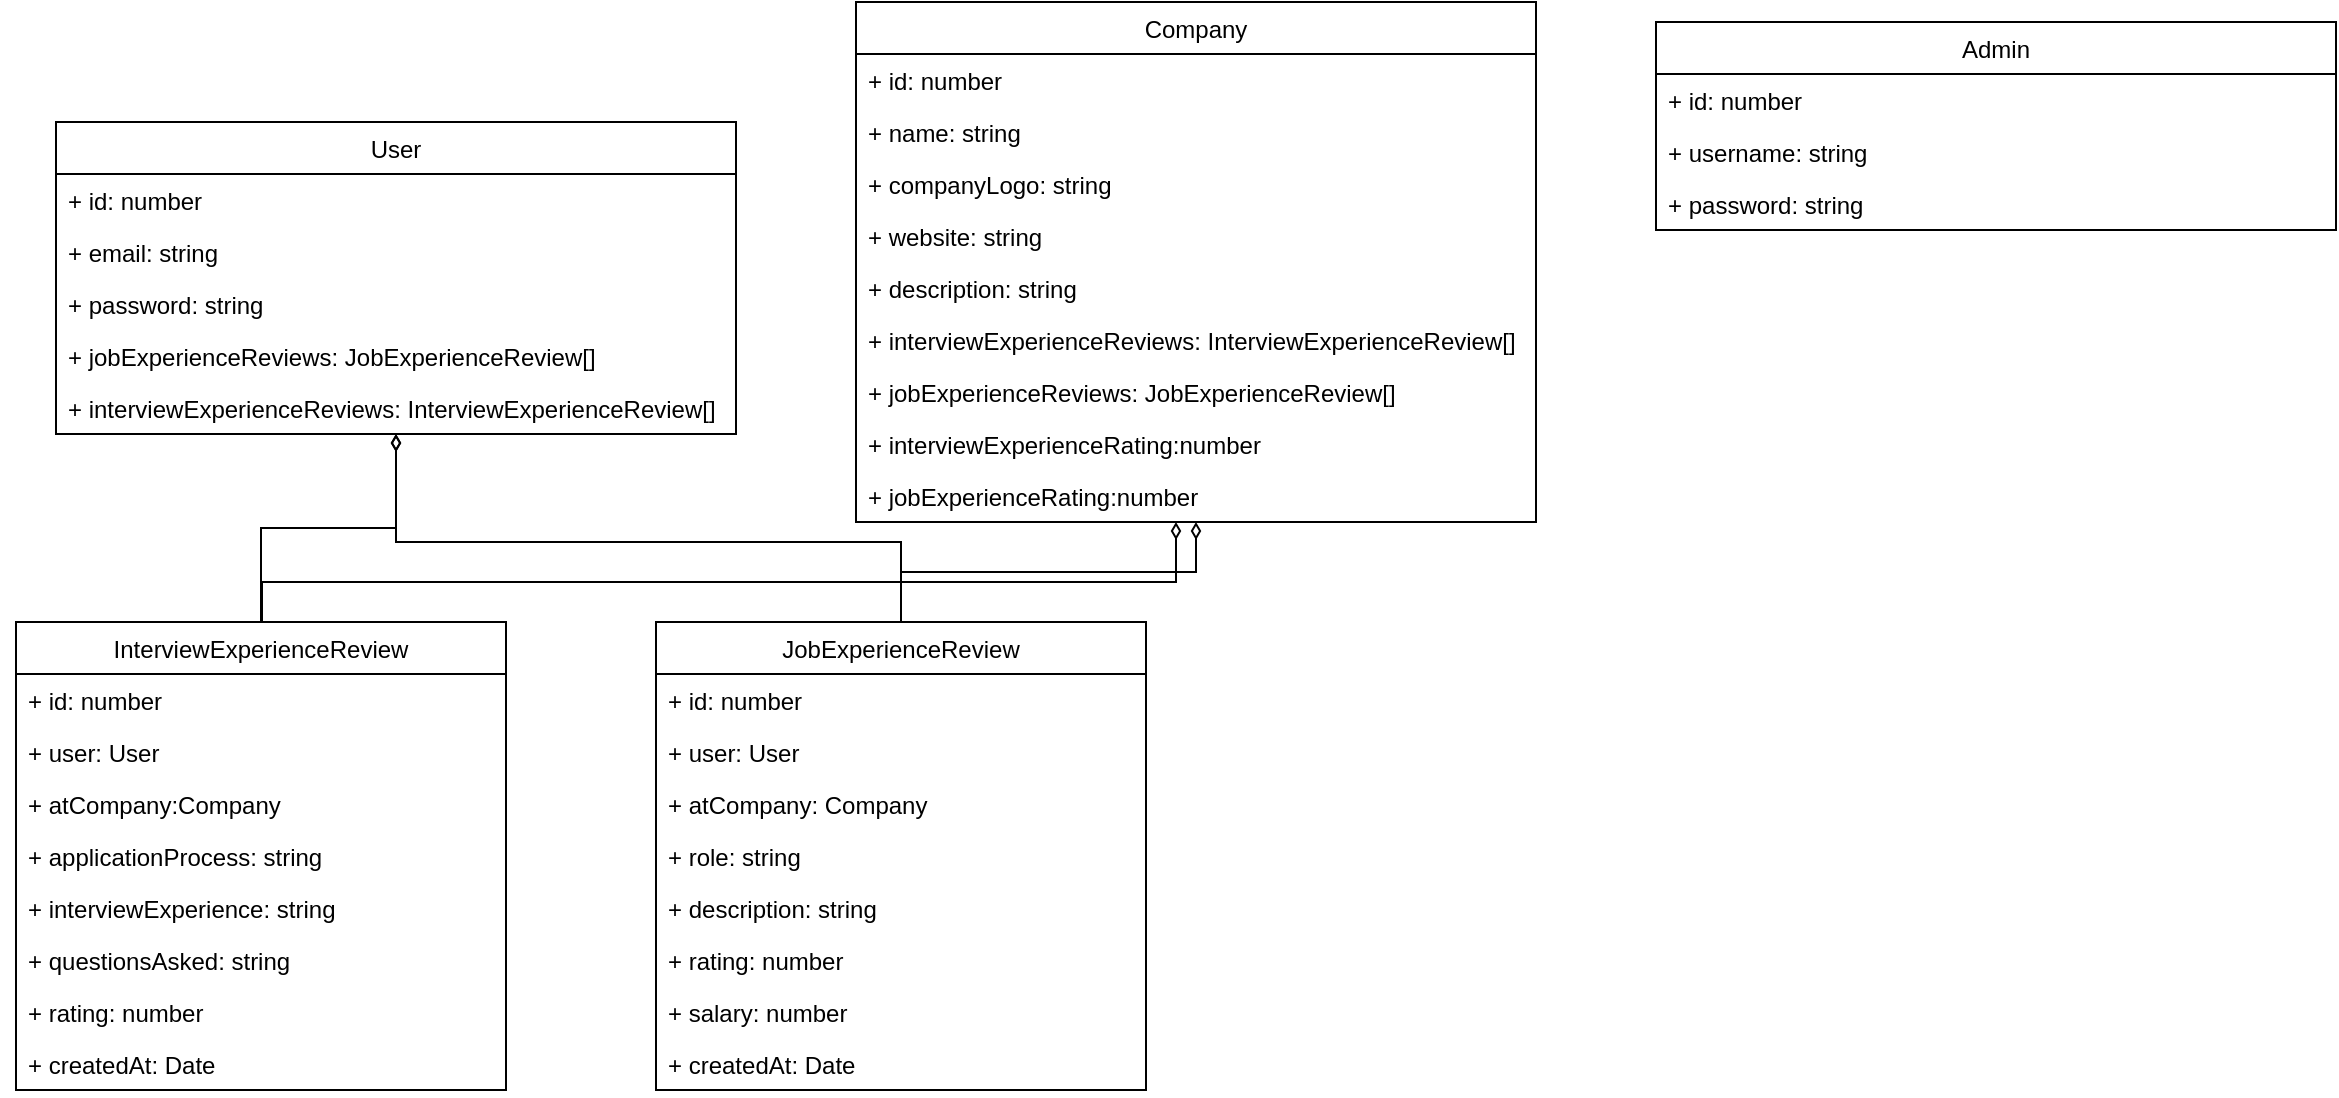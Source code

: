 <mxfile version="20.1.1" type="device"><diagram id="82Hz88wrvjENR2Fyx_yU" name="Page-1"><mxGraphModel dx="1597" dy="1985" grid="1" gridSize="10" guides="1" tooltips="1" connect="1" arrows="1" fold="1" page="1" pageScale="1" pageWidth="850" pageHeight="1100" math="0" shadow="0"><root><mxCell id="0"/><mxCell id="1" parent="0"/><mxCell id="XOi6ZQvDo-o_DXWS1vQz-40" style="edgeStyle=orthogonalEdgeStyle;rounded=0;orthogonalLoop=1;jettySize=auto;html=1;entryX=0.5;entryY=0;entryDx=0;entryDy=0;startArrow=diamondThin;startFill=0;endArrow=none;endFill=0;" parent="1" source="XOi6ZQvDo-o_DXWS1vQz-5" target="XOi6ZQvDo-o_DXWS1vQz-11" edge="1"><mxGeometry relative="1" as="geometry"/></mxCell><mxCell id="XOi6ZQvDo-o_DXWS1vQz-41" style="edgeStyle=orthogonalEdgeStyle;rounded=0;orthogonalLoop=1;jettySize=auto;html=1;entryX=0.5;entryY=0;entryDx=0;entryDy=0;startArrow=diamondThin;startFill=0;endArrow=none;endFill=0;" parent="1" source="XOi6ZQvDo-o_DXWS1vQz-5" target="XOi6ZQvDo-o_DXWS1vQz-31" edge="1"><mxGeometry relative="1" as="geometry"><Array as="points"><mxPoint x="230" y="-100"/><mxPoint x="483" y="-100"/></Array></mxGeometry></mxCell><mxCell id="XOi6ZQvDo-o_DXWS1vQz-5" value="User" style="swimlane;fontStyle=0;childLayout=stackLayout;horizontal=1;startSize=26;fillColor=none;horizontalStack=0;resizeParent=1;resizeParentMax=0;resizeLast=0;collapsible=1;marginBottom=0;" parent="1" vertex="1"><mxGeometry x="60" y="-310" width="340" height="156" as="geometry"/></mxCell><mxCell id="XOi6ZQvDo-o_DXWS1vQz-6" value="+ id: number" style="text;strokeColor=none;fillColor=none;align=left;verticalAlign=top;spacingLeft=4;spacingRight=4;overflow=hidden;rotatable=0;points=[[0,0.5],[1,0.5]];portConstraint=eastwest;" parent="XOi6ZQvDo-o_DXWS1vQz-5" vertex="1"><mxGeometry y="26" width="340" height="26" as="geometry"/></mxCell><mxCell id="XOi6ZQvDo-o_DXWS1vQz-7" value="+ email: string" style="text;strokeColor=none;fillColor=none;align=left;verticalAlign=top;spacingLeft=4;spacingRight=4;overflow=hidden;rotatable=0;points=[[0,0.5],[1,0.5]];portConstraint=eastwest;" parent="XOi6ZQvDo-o_DXWS1vQz-5" vertex="1"><mxGeometry y="52" width="340" height="26" as="geometry"/></mxCell><mxCell id="XOi6ZQvDo-o_DXWS1vQz-10" value="+ password: string" style="text;strokeColor=none;fillColor=none;align=left;verticalAlign=top;spacingLeft=4;spacingRight=4;overflow=hidden;rotatable=0;points=[[0,0.5],[1,0.5]];portConstraint=eastwest;" parent="XOi6ZQvDo-o_DXWS1vQz-5" vertex="1"><mxGeometry y="78" width="340" height="26" as="geometry"/></mxCell><mxCell id="XOi6ZQvDo-o_DXWS1vQz-30" value="+ jobExperienceReviews: JobExperienceReview[]" style="text;strokeColor=none;fillColor=none;align=left;verticalAlign=top;spacingLeft=4;spacingRight=4;overflow=hidden;rotatable=0;points=[[0,0.5],[1,0.5]];portConstraint=eastwest;" parent="XOi6ZQvDo-o_DXWS1vQz-5" vertex="1"><mxGeometry y="104" width="340" height="26" as="geometry"/></mxCell><mxCell id="XOi6ZQvDo-o_DXWS1vQz-8" value="+ interviewExperienceReviews: InterviewExperienceReview[]" style="text;strokeColor=none;fillColor=none;align=left;verticalAlign=top;spacingLeft=4;spacingRight=4;overflow=hidden;rotatable=0;points=[[0,0.5],[1,0.5]];portConstraint=eastwest;" parent="XOi6ZQvDo-o_DXWS1vQz-5" vertex="1"><mxGeometry y="130" width="340" height="26" as="geometry"/></mxCell><mxCell id="XOi6ZQvDo-o_DXWS1vQz-39" style="edgeStyle=orthogonalEdgeStyle;rounded=0;orthogonalLoop=1;jettySize=auto;html=1;exitX=0;exitY=0;exitDx=0;exitDy=0;startArrow=diamondThin;startFill=0;endArrow=none;endFill=0;" parent="1" source="XOi6ZQvDo-o_DXWS1vQz-11" edge="1"><mxGeometry relative="1" as="geometry"><mxPoint x="40" y="-60" as="targetPoint"/></mxGeometry></mxCell><mxCell id="XOi6ZQvDo-o_DXWS1vQz-11" value="InterviewExperienceReview" style="swimlane;fontStyle=0;childLayout=stackLayout;horizontal=1;startSize=26;fillColor=none;horizontalStack=0;resizeParent=1;resizeParentMax=0;resizeLast=0;collapsible=1;marginBottom=0;" parent="1" vertex="1"><mxGeometry x="40" y="-60" width="245" height="234" as="geometry"/></mxCell><mxCell id="XOi6ZQvDo-o_DXWS1vQz-12" value="+ id: number" style="text;strokeColor=none;fillColor=none;align=left;verticalAlign=top;spacingLeft=4;spacingRight=4;overflow=hidden;rotatable=0;points=[[0,0.5],[1,0.5]];portConstraint=eastwest;" parent="XOi6ZQvDo-o_DXWS1vQz-11" vertex="1"><mxGeometry y="26" width="245" height="26" as="geometry"/></mxCell><mxCell id="XOi6ZQvDo-o_DXWS1vQz-13" value="+ user: User" style="text;strokeColor=none;fillColor=none;align=left;verticalAlign=top;spacingLeft=4;spacingRight=4;overflow=hidden;rotatable=0;points=[[0,0.5],[1,0.5]];portConstraint=eastwest;" parent="XOi6ZQvDo-o_DXWS1vQz-11" vertex="1"><mxGeometry y="52" width="245" height="26" as="geometry"/></mxCell><mxCell id="XOi6ZQvDo-o_DXWS1vQz-17" value="+ atCompany:Company" style="text;strokeColor=none;fillColor=none;align=left;verticalAlign=top;spacingLeft=4;spacingRight=4;overflow=hidden;rotatable=0;points=[[0,0.5],[1,0.5]];portConstraint=eastwest;" parent="XOi6ZQvDo-o_DXWS1vQz-11" vertex="1"><mxGeometry y="78" width="245" height="26" as="geometry"/></mxCell><mxCell id="XOi6ZQvDo-o_DXWS1vQz-42" value="+ applicationProcess: string" style="text;strokeColor=none;fillColor=none;align=left;verticalAlign=top;spacingLeft=4;spacingRight=4;overflow=hidden;rotatable=0;points=[[0,0.5],[1,0.5]];portConstraint=eastwest;" parent="XOi6ZQvDo-o_DXWS1vQz-11" vertex="1"><mxGeometry y="104" width="245" height="26" as="geometry"/></mxCell><mxCell id="XOi6ZQvDo-o_DXWS1vQz-16" value="+ interviewExperience: string" style="text;strokeColor=none;fillColor=none;align=left;verticalAlign=top;spacingLeft=4;spacingRight=4;overflow=hidden;rotatable=0;points=[[0,0.5],[1,0.5]];portConstraint=eastwest;" parent="XOi6ZQvDo-o_DXWS1vQz-11" vertex="1"><mxGeometry y="130" width="245" height="26" as="geometry"/></mxCell><mxCell id="XOi6ZQvDo-o_DXWS1vQz-18" value="+ questionsAsked: string" style="text;strokeColor=none;fillColor=none;align=left;verticalAlign=top;spacingLeft=4;spacingRight=4;overflow=hidden;rotatable=0;points=[[0,0.5],[1,0.5]];portConstraint=eastwest;" parent="XOi6ZQvDo-o_DXWS1vQz-11" vertex="1"><mxGeometry y="156" width="245" height="26" as="geometry"/></mxCell><mxCell id="XOi6ZQvDo-o_DXWS1vQz-14" value="+ rating: number" style="text;strokeColor=none;fillColor=none;align=left;verticalAlign=top;spacingLeft=4;spacingRight=4;overflow=hidden;rotatable=0;points=[[0,0.5],[1,0.5]];portConstraint=eastwest;" parent="XOi6ZQvDo-o_DXWS1vQz-11" vertex="1"><mxGeometry y="182" width="245" height="26" as="geometry"/></mxCell><mxCell id="XOi6ZQvDo-o_DXWS1vQz-19" value="+ createdAt: Date" style="text;strokeColor=none;fillColor=none;align=left;verticalAlign=top;spacingLeft=4;spacingRight=4;overflow=hidden;rotatable=0;points=[[0,0.5],[1,0.5]];portConstraint=eastwest;" parent="XOi6ZQvDo-o_DXWS1vQz-11" vertex="1"><mxGeometry y="208" width="245" height="26" as="geometry"/></mxCell><mxCell id="XOi6ZQvDo-o_DXWS1vQz-48" style="edgeStyle=orthogonalEdgeStyle;rounded=0;orthogonalLoop=1;jettySize=auto;html=1;startArrow=diamondThin;startFill=0;endArrow=none;endFill=0;" parent="1" source="XOi6ZQvDo-o_DXWS1vQz-23" target="XOi6ZQvDo-o_DXWS1vQz-31" edge="1"><mxGeometry relative="1" as="geometry"/></mxCell><mxCell id="XOi6ZQvDo-o_DXWS1vQz-49" style="edgeStyle=orthogonalEdgeStyle;rounded=0;orthogonalLoop=1;jettySize=auto;html=1;startArrow=diamondThin;startFill=0;endArrow=none;endFill=0;" parent="1" source="XOi6ZQvDo-o_DXWS1vQz-23" target="XOi6ZQvDo-o_DXWS1vQz-11" edge="1"><mxGeometry relative="1" as="geometry"><Array as="points"><mxPoint x="620" y="-80"/><mxPoint x="163" y="-80"/></Array></mxGeometry></mxCell><mxCell id="XOi6ZQvDo-o_DXWS1vQz-23" value="Company" style="swimlane;fontStyle=0;childLayout=stackLayout;horizontal=1;startSize=26;fillColor=none;horizontalStack=0;resizeParent=1;resizeParentMax=0;resizeLast=0;collapsible=1;marginBottom=0;" parent="1" vertex="1"><mxGeometry x="460" y="-370" width="340" height="260" as="geometry"/></mxCell><mxCell id="XOi6ZQvDo-o_DXWS1vQz-24" value="+ id: number" style="text;strokeColor=none;fillColor=none;align=left;verticalAlign=top;spacingLeft=4;spacingRight=4;overflow=hidden;rotatable=0;points=[[0,0.5],[1,0.5]];portConstraint=eastwest;" parent="XOi6ZQvDo-o_DXWS1vQz-23" vertex="1"><mxGeometry y="26" width="340" height="26" as="geometry"/></mxCell><mxCell id="XOi6ZQvDo-o_DXWS1vQz-25" value="+ name: string" style="text;strokeColor=none;fillColor=none;align=left;verticalAlign=top;spacingLeft=4;spacingRight=4;overflow=hidden;rotatable=0;points=[[0,0.5],[1,0.5]];portConstraint=eastwest;" parent="XOi6ZQvDo-o_DXWS1vQz-23" vertex="1"><mxGeometry y="52" width="340" height="26" as="geometry"/></mxCell><mxCell id="XOi6ZQvDo-o_DXWS1vQz-61" value="+ companyLogo: string" style="text;strokeColor=none;fillColor=none;align=left;verticalAlign=top;spacingLeft=4;spacingRight=4;overflow=hidden;rotatable=0;points=[[0,0.5],[1,0.5]];portConstraint=eastwest;" parent="XOi6ZQvDo-o_DXWS1vQz-23" vertex="1"><mxGeometry y="78" width="340" height="26" as="geometry"/></mxCell><mxCell id="XOi6ZQvDo-o_DXWS1vQz-26" value="+ website: string" style="text;strokeColor=none;fillColor=none;align=left;verticalAlign=top;spacingLeft=4;spacingRight=4;overflow=hidden;rotatable=0;points=[[0,0.5],[1,0.5]];portConstraint=eastwest;" parent="XOi6ZQvDo-o_DXWS1vQz-23" vertex="1"><mxGeometry y="104" width="340" height="26" as="geometry"/></mxCell><mxCell id="XOi6ZQvDo-o_DXWS1vQz-28" value="+ description: string" style="text;strokeColor=none;fillColor=none;align=left;verticalAlign=top;spacingLeft=4;spacingRight=4;overflow=hidden;rotatable=0;points=[[0,0.5],[1,0.5]];portConstraint=eastwest;" parent="XOi6ZQvDo-o_DXWS1vQz-23" vertex="1"><mxGeometry y="130" width="340" height="26" as="geometry"/></mxCell><mxCell id="XOi6ZQvDo-o_DXWS1vQz-29" value="+ interviewExperienceReviews: InterviewExperienceReview[]" style="text;strokeColor=none;fillColor=none;align=left;verticalAlign=top;spacingLeft=4;spacingRight=4;overflow=hidden;rotatable=0;points=[[0,0.5],[1,0.5]];portConstraint=eastwest;" parent="XOi6ZQvDo-o_DXWS1vQz-23" vertex="1"><mxGeometry y="156" width="340" height="26" as="geometry"/></mxCell><mxCell id="XOi6ZQvDo-o_DXWS1vQz-50" value="+ jobExperienceReviews: JobExperienceReview[]" style="text;strokeColor=none;fillColor=none;align=left;verticalAlign=top;spacingLeft=4;spacingRight=4;overflow=hidden;rotatable=0;points=[[0,0.5],[1,0.5]];portConstraint=eastwest;" parent="XOi6ZQvDo-o_DXWS1vQz-23" vertex="1"><mxGeometry y="182" width="340" height="26" as="geometry"/></mxCell><mxCell id="XOi6ZQvDo-o_DXWS1vQz-45" value="+ interviewExperienceRating:number" style="text;strokeColor=none;fillColor=none;align=left;verticalAlign=top;spacingLeft=4;spacingRight=4;overflow=hidden;rotatable=0;points=[[0,0.5],[1,0.5]];portConstraint=eastwest;" parent="XOi6ZQvDo-o_DXWS1vQz-23" vertex="1"><mxGeometry y="208" width="340" height="26" as="geometry"/></mxCell><mxCell id="XOi6ZQvDo-o_DXWS1vQz-51" value="+ jobExperienceRating:number" style="text;strokeColor=none;fillColor=none;align=left;verticalAlign=top;spacingLeft=4;spacingRight=4;overflow=hidden;rotatable=0;points=[[0,0.5],[1,0.5]];portConstraint=eastwest;" parent="XOi6ZQvDo-o_DXWS1vQz-23" vertex="1"><mxGeometry y="234" width="340" height="26" as="geometry"/></mxCell><mxCell id="XOi6ZQvDo-o_DXWS1vQz-31" value="JobExperienceReview" style="swimlane;fontStyle=0;childLayout=stackLayout;horizontal=1;startSize=26;fillColor=none;horizontalStack=0;resizeParent=1;resizeParentMax=0;resizeLast=0;collapsible=1;marginBottom=0;" parent="1" vertex="1"><mxGeometry x="360" y="-60" width="245" height="234" as="geometry"/></mxCell><mxCell id="XOi6ZQvDo-o_DXWS1vQz-32" value="+ id: number" style="text;strokeColor=none;fillColor=none;align=left;verticalAlign=top;spacingLeft=4;spacingRight=4;overflow=hidden;rotatable=0;points=[[0,0.5],[1,0.5]];portConstraint=eastwest;" parent="XOi6ZQvDo-o_DXWS1vQz-31" vertex="1"><mxGeometry y="26" width="245" height="26" as="geometry"/></mxCell><mxCell id="XOi6ZQvDo-o_DXWS1vQz-33" value="+ user: User" style="text;strokeColor=none;fillColor=none;align=left;verticalAlign=top;spacingLeft=4;spacingRight=4;overflow=hidden;rotatable=0;points=[[0,0.5],[1,0.5]];portConstraint=eastwest;" parent="XOi6ZQvDo-o_DXWS1vQz-31" vertex="1"><mxGeometry y="52" width="245" height="26" as="geometry"/></mxCell><mxCell id="XOi6ZQvDo-o_DXWS1vQz-34" value="+ atCompany: Company" style="text;strokeColor=none;fillColor=none;align=left;verticalAlign=top;spacingLeft=4;spacingRight=4;overflow=hidden;rotatable=0;points=[[0,0.5],[1,0.5]];portConstraint=eastwest;" parent="XOi6ZQvDo-o_DXWS1vQz-31" vertex="1"><mxGeometry y="78" width="245" height="26" as="geometry"/></mxCell><mxCell id="XOi6ZQvDo-o_DXWS1vQz-35" value="+ role: string" style="text;strokeColor=none;fillColor=none;align=left;verticalAlign=top;spacingLeft=4;spacingRight=4;overflow=hidden;rotatable=0;points=[[0,0.5],[1,0.5]];portConstraint=eastwest;" parent="XOi6ZQvDo-o_DXWS1vQz-31" vertex="1"><mxGeometry y="104" width="245" height="26" as="geometry"/></mxCell><mxCell id="XOi6ZQvDo-o_DXWS1vQz-36" value="+ description: string" style="text;strokeColor=none;fillColor=none;align=left;verticalAlign=top;spacingLeft=4;spacingRight=4;overflow=hidden;rotatable=0;points=[[0,0.5],[1,0.5]];portConstraint=eastwest;" parent="XOi6ZQvDo-o_DXWS1vQz-31" vertex="1"><mxGeometry y="130" width="245" height="26" as="geometry"/></mxCell><mxCell id="XOi6ZQvDo-o_DXWS1vQz-37" value="+ rating: number" style="text;strokeColor=none;fillColor=none;align=left;verticalAlign=top;spacingLeft=4;spacingRight=4;overflow=hidden;rotatable=0;points=[[0,0.5],[1,0.5]];portConstraint=eastwest;" parent="XOi6ZQvDo-o_DXWS1vQz-31" vertex="1"><mxGeometry y="156" width="245" height="26" as="geometry"/></mxCell><mxCell id="XOi6ZQvDo-o_DXWS1vQz-43" value="+ salary: number&#xA;" style="text;strokeColor=none;fillColor=none;align=left;verticalAlign=top;spacingLeft=4;spacingRight=4;overflow=hidden;rotatable=0;points=[[0,0.5],[1,0.5]];portConstraint=eastwest;" parent="XOi6ZQvDo-o_DXWS1vQz-31" vertex="1"><mxGeometry y="182" width="245" height="26" as="geometry"/></mxCell><mxCell id="XOi6ZQvDo-o_DXWS1vQz-38" value="+ createdAt: Date&#xA;" style="text;strokeColor=none;fillColor=none;align=left;verticalAlign=top;spacingLeft=4;spacingRight=4;overflow=hidden;rotatable=0;points=[[0,0.5],[1,0.5]];portConstraint=eastwest;" parent="XOi6ZQvDo-o_DXWS1vQz-31" vertex="1"><mxGeometry y="208" width="245" height="26" as="geometry"/></mxCell><mxCell id="YSk9SeAmxcz1b2wbxQLI-1" value="Admin" style="swimlane;fontStyle=0;childLayout=stackLayout;horizontal=1;startSize=26;fillColor=none;horizontalStack=0;resizeParent=1;resizeParentMax=0;resizeLast=0;collapsible=1;marginBottom=0;" vertex="1" parent="1"><mxGeometry x="860" y="-360" width="340" height="104" as="geometry"/></mxCell><mxCell id="YSk9SeAmxcz1b2wbxQLI-2" value="+ id: number" style="text;strokeColor=none;fillColor=none;align=left;verticalAlign=top;spacingLeft=4;spacingRight=4;overflow=hidden;rotatable=0;points=[[0,0.5],[1,0.5]];portConstraint=eastwest;" vertex="1" parent="YSk9SeAmxcz1b2wbxQLI-1"><mxGeometry y="26" width="340" height="26" as="geometry"/></mxCell><mxCell id="YSk9SeAmxcz1b2wbxQLI-3" value="+ username: string" style="text;strokeColor=none;fillColor=none;align=left;verticalAlign=top;spacingLeft=4;spacingRight=4;overflow=hidden;rotatable=0;points=[[0,0.5],[1,0.5]];portConstraint=eastwest;" vertex="1" parent="YSk9SeAmxcz1b2wbxQLI-1"><mxGeometry y="52" width="340" height="26" as="geometry"/></mxCell><mxCell id="YSk9SeAmxcz1b2wbxQLI-4" value="+ password: string" style="text;strokeColor=none;fillColor=none;align=left;verticalAlign=top;spacingLeft=4;spacingRight=4;overflow=hidden;rotatable=0;points=[[0,0.5],[1,0.5]];portConstraint=eastwest;" vertex="1" parent="YSk9SeAmxcz1b2wbxQLI-1"><mxGeometry y="78" width="340" height="26" as="geometry"/></mxCell></root></mxGraphModel></diagram></mxfile>